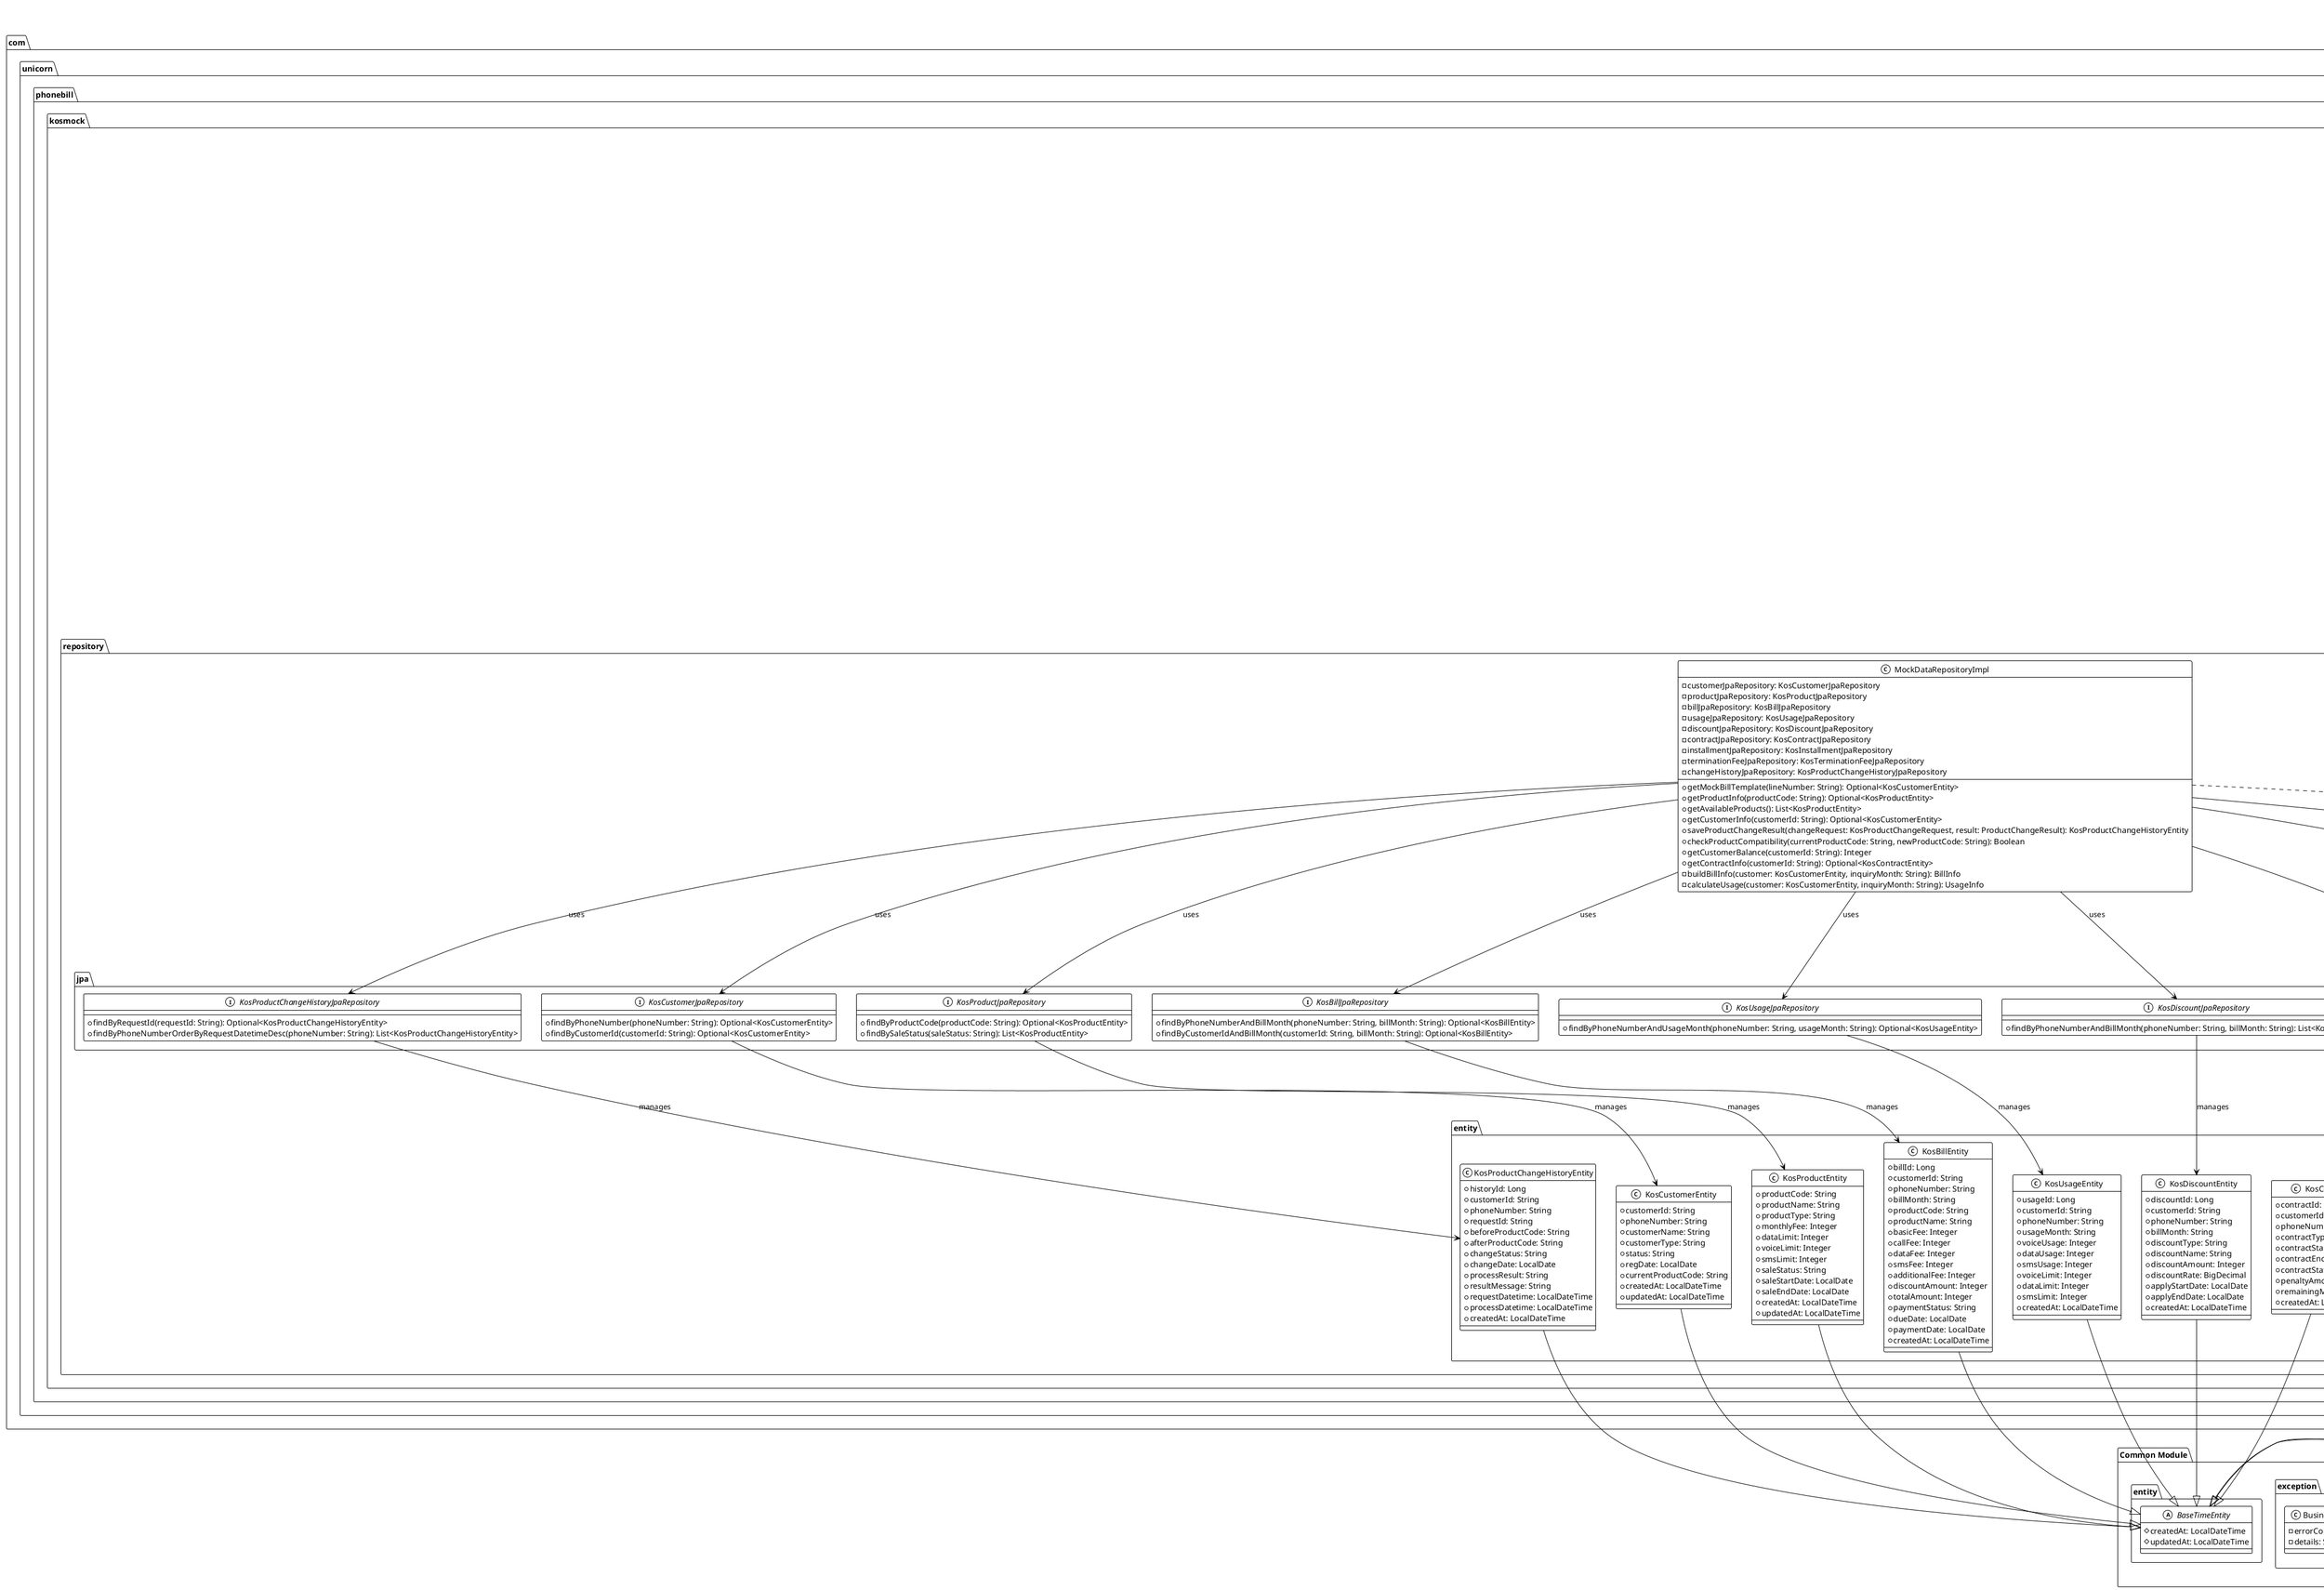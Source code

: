 @startuml
!theme mono

title KOS-Mock Service 클래스 설계 (상세)

package "com.unicorn.phonebill.kosmock" {
  
  package "controller" {
    class KosMockController {
      -kosMockService: KosMockService
      +getBillInfo(lineNumber: String, inquiryMonth: String): ResponseEntity<ApiResponse<MockBillResponse>>
      +processProductChange(changeRequest: KosProductChangeRequest): ResponseEntity<ApiResponse<MockProductChangeResponse>>
      +getCustomerInfo(customerId: String): ResponseEntity<ApiResponse<KosCustomerResponse>>
      +getAvailableProducts(): ResponseEntity<ApiResponse<List<KosProductResponse>>>
      +getLineStatus(lineNumber: String): ResponseEntity<ApiResponse<KosLineStatusResponse>>
      -validateBillRequest(lineNumber: String, inquiryMonth: String): void
      -validateProductChangeRequest(request: KosProductChangeRequest): void
    }
  }
  
  package "service" {
    class KosMockService {
      -billDataService: BillDataService
      -productDataService: ProductDataService
      -mockScenarioService: MockScenarioService
      +getBillInfo(lineNumber: String, inquiryMonth: String): MockBillResponse
      +processProductChange(changeRequest: KosProductChangeRequest): MockProductChangeResponse
      +getCustomerInfo(customerId: String): KosCustomerResponse
      +getAvailableProducts(): List<KosProductResponse>
      +getLineStatus(lineNumber: String): KosLineStatusResponse
      -logMockRequest(requestType: String, requestData: Object): void
      -updateMetrics(requestType: String, scenario: String, responseTime: long): void
    }
    
    class BillDataService {
      -mockDataRepository: MockDataRepository
      +generateBillData(lineNumber: String, inquiryMonth: String): BillInfo
      -calculateDynamicCharges(lineNumber: String, inquiryMonth: String): BillAmount
      -generateUsageData(lineNumber: String, inquiryMonth: String): UsageInfo
      -applyDiscounts(billAmount: BillAmount, lineNumber: String): List<DiscountInfo>
    }
    
    class ProductDataService {
      -mockDataRepository: MockDataRepository
      -productValidationService: ProductValidationService
      +executeProductChange(changeRequest: KosProductChangeRequest): ProductChangeResult
      +getProductInfo(productCode: String): KosProduct
      +getCustomerProducts(customerId: String): List<KosProduct>
      -calculateNewMonthlyFee(newProductCode: String): Integer
    }
    
    class ProductValidationService {
      -mockDataRepository: MockDataRepository
      +validateProductChange(changeRequest: KosProductChangeRequest): ValidationResult
      +checkProductCompatibility(currentProduct: String, newProduct: String): Boolean
      +checkCustomerEligibility(customerId: String, newProductCode: String): Boolean
      -validateContractConstraints(customerId: String): Boolean
      -validateBalance(customerId: String): Boolean
    }
    
    class MockScenarioService {
      -properties: MockProperties
      +determineScenario(lineNumber: String, inquiryMonth: String): MockScenario
      +determineProductChangeScenario(lineNumber: String, changeRequest: KosProductChangeRequest): MockScenario
      +simulateDelay(scenario: MockScenario): void
      -getScenarioByLineNumber(lineNumber: String): String
      -getScenarioByProductCodes(currentCode: String, newCode: String): String
    }
  }
  
  package "dto.request" {
    class KosBillRequest {
      +lineNumber: String
      +inquiryMonth: String
      +validate(): void
    }
    
    class KosProductChangeRequest {
      +transactionId: String
      +lineNumber: String
      +currentProductCode: String
      +newProductCode: String
      +changeReason: String
      +effectiveDate: String
      +validate(): void
    }
  }
  
  package "dto.response" {
    class MockBillResponse {
      +resultCode: String
      +resultMessage: String
      +billInfo: BillInfo
    }
    
    class MockProductChangeResponse {
      +resultCode: String
      +resultMessage: String
      +transactionId: String
      +changeInfo: ProductChangeResult
    }
    
    class KosCustomerResponse {
      +customerId: String
      +phoneNumber: String
      +customerName: String
      +customerType: String
      +status: String
      +currentProduct: KosProduct
    }
    
    class KosProductResponse {
      +productCode: String
      +productName: String
      +monthlyFee: Integer
      +dataLimit: Integer
      +voiceLimit: Integer
      +saleStatus: String
    }
    
    class KosLineStatusResponse {
      +lineNumber: String
      +status: String
      +activationDate: LocalDate
      +contractInfo: ContractInfo
    }
  }
  
  package "dto.model" {
    class BillInfo {
      +phoneNumber: String
      +billMonth: String
      +productName: String
      +contractInfo: ContractInfo
      +billAmount: BillAmount
      +discountInfo: List<DiscountInfo>
      +usage: UsageInfo
      +installment: InstallmentInfo
      +terminationFee: TerminationFeeInfo
      +billingPaymentInfo: BillingPaymentInfo
    }
    
    class ProductChangeResult {
      +lineNumber: String
      +newProductCode: String
      +newProductName: String
      +changeDate: String
      +effectiveDate: String
      +monthlyFee: Integer
      +processResult: String
      +resultMessage: String
    }
    
    class ContractInfo {
      +contractType: String
      +contractStartDate: LocalDate
      +contractEndDate: LocalDate
      +remainingMonths: Integer
      +penaltyAmount: Integer
    }
    
    class BillAmount {
      +basicFee: Integer
      +callFee: Integer
      +dataFee: Integer
      +smsFee: Integer
      +additionalFee: Integer
      +discountAmount: Integer
      +totalAmount: Integer
    }
    
    class UsageInfo {
      +voiceUsage: Integer
      +dataUsage: Integer
      +smsUsage: Integer
      +voiceLimit: Integer
      +dataLimit: Integer
      +smsLimit: Integer
    }
    
    class DiscountInfo {
      +discountType: String
      +discountName: String
      +discountAmount: Integer
      +discountRate: BigDecimal
    }
    
    class InstallmentInfo {
      +deviceModel: String
      +totalAmount: Integer
      +monthlyAmount: Integer
      +paidAmount: Integer
      +remainingAmount: Integer
      +remainingMonths: Integer
    }
    
    class TerminationFeeInfo {
      +contractPenalty: Integer
      +installmentRemaining: Integer
      +otherFees: Integer
      +totalFee: Integer
    }
    
    class BillingPaymentInfo {
      +dueDate: LocalDate
      +paymentDate: LocalDate
      +paymentStatus: String
    }
    
    class ValidationResult {
      +valid: Boolean
      +errorCode: String
      +errorMessage: String
      +errorDetails: String
    }
    
    class MockScenario {
      +type: String
      +delay: Long
      +errorCode: String
      +errorMessage: String
    }
    
    class KosProduct {
      +productCode: String
      +productName: String
      +productType: String
      +monthlyFee: Integer
      +dataLimit: Integer
      +voiceLimit: Integer
      +smsLimit: Integer
      +saleStatus: String
    }
  }
  
  package "repository" {
    interface MockDataRepository {
      +getMockBillTemplate(lineNumber: String): Optional<KosCustomerEntity>
      +getProductInfo(productCode: String): Optional<KosProductEntity>
      +getAvailableProducts(): List<KosProductEntity>
      +getCustomerInfo(customerId: String): Optional<KosCustomerEntity>
      +saveProductChangeResult(changeRequest: KosProductChangeRequest, result: ProductChangeResult): KosProductChangeHistoryEntity
      +checkProductCompatibility(currentProductCode: String, newProductCode: String): Boolean
      +getCustomerBalance(customerId: String): Integer
      +getContractInfo(customerId: String): Optional<KosContractEntity>
    }
    
    class MockDataRepositoryImpl {
      -customerJpaRepository: KosCustomerJpaRepository
      -productJpaRepository: KosProductJpaRepository
      -billJpaRepository: KosBillJpaRepository
      -usageJpaRepository: KosUsageJpaRepository
      -discountJpaRepository: KosDiscountJpaRepository
      -contractJpaRepository: KosContractJpaRepository
      -installmentJpaRepository: KosInstallmentJpaRepository
      -terminationFeeJpaRepository: KosTerminationFeeJpaRepository
      -changeHistoryJpaRepository: KosProductChangeHistoryJpaRepository
      +getMockBillTemplate(lineNumber: String): Optional<KosCustomerEntity>
      +getProductInfo(productCode: String): Optional<KosProductEntity>
      +getAvailableProducts(): List<KosProductEntity>
      +getCustomerInfo(customerId: String): Optional<KosCustomerEntity>
      +saveProductChangeResult(changeRequest: KosProductChangeRequest, result: ProductChangeResult): KosProductChangeHistoryEntity
      +checkProductCompatibility(currentProductCode: String, newProductCode: String): Boolean
      +getCustomerBalance(customerId: String): Integer
      +getContractInfo(customerId: String): Optional<KosContractEntity>
      -buildBillInfo(customer: KosCustomerEntity, inquiryMonth: String): BillInfo
      -calculateUsage(customer: KosCustomerEntity, inquiryMonth: String): UsageInfo
    }
  }
  
  package "repository.entity" {
    class KosCustomerEntity {
      +customerId: String
      +phoneNumber: String
      +customerName: String
      +customerType: String
      +status: String
      +regDate: LocalDate
      +currentProductCode: String
      +createdAt: LocalDateTime
      +updatedAt: LocalDateTime
    }
    
    class KosProductEntity {
      +productCode: String
      +productName: String
      +productType: String
      +monthlyFee: Integer
      +dataLimit: Integer
      +voiceLimit: Integer
      +smsLimit: Integer
      +saleStatus: String
      +saleStartDate: LocalDate
      +saleEndDate: LocalDate
      +createdAt: LocalDateTime
      +updatedAt: LocalDateTime
    }
    
    class KosBillEntity {
      +billId: Long
      +customerId: String
      +phoneNumber: String
      +billMonth: String
      +productCode: String
      +productName: String
      +basicFee: Integer
      +callFee: Integer
      +dataFee: Integer
      +smsFee: Integer
      +additionalFee: Integer
      +discountAmount: Integer
      +totalAmount: Integer
      +paymentStatus: String
      +dueDate: LocalDate
      +paymentDate: LocalDate
      +createdAt: LocalDateTime
    }
    
    class KosUsageEntity {
      +usageId: Long
      +customerId: String
      +phoneNumber: String
      +usageMonth: String
      +voiceUsage: Integer
      +dataUsage: Integer
      +smsUsage: Integer
      +voiceLimit: Integer
      +dataLimit: Integer
      +smsLimit: Integer
      +createdAt: LocalDateTime
    }
    
    class KosDiscountEntity {
      +discountId: Long
      +customerId: String
      +phoneNumber: String
      +billMonth: String
      +discountType: String
      +discountName: String
      +discountAmount: Integer
      +discountRate: BigDecimal
      +applyStartDate: LocalDate
      +applyEndDate: LocalDate
      +createdAt: LocalDateTime
    }
    
    class KosContractEntity {
      +contractId: Long
      +customerId: String
      +phoneNumber: String
      +contractType: String
      +contractStartDate: LocalDate
      +contractEndDate: LocalDate
      +contractStatus: String
      +penaltyAmount: Integer
      +remainingMonths: Integer
      +createdAt: LocalDateTime
    }
    
    class KosInstallmentEntity {
      +installmentId: Long
      +customerId: String
      +phoneNumber: String
      +deviceModel: String
      +totalAmount: Integer
      +monthlyAmount: Integer
      +paidAmount: Integer
      +remainingAmount: Integer
      +installmentMonths: Integer
      +remainingMonths: Integer
      +startDate: LocalDate
      +endDate: LocalDate
      +status: String
      +createdAt: LocalDateTime
    }
    
    class KosTerminationFeeEntity {
      +feeId: Long
      +customerId: String
      +phoneNumber: String
      +contractPenalty: Integer
      +installmentRemaining: Integer
      +otherFees: Integer
      +totalFee: Integer
      +calculatedDate: LocalDate
      +createdAt: LocalDateTime
    }
    
    class KosProductChangeHistoryEntity {
      +historyId: Long
      +customerId: String
      +phoneNumber: String
      +requestId: String
      +beforeProductCode: String
      +afterProductCode: String
      +changeStatus: String
      +changeDate: LocalDate
      +processResult: String
      +resultMessage: String
      +requestDatetime: LocalDateTime
      +processDatetime: LocalDateTime
      +createdAt: LocalDateTime
    }
  }
  
  package "repository.jpa" {
    interface KosCustomerJpaRepository {
      +findByPhoneNumber(phoneNumber: String): Optional<KosCustomerEntity>
      +findByCustomerId(customerId: String): Optional<KosCustomerEntity>
    }
    
    interface KosProductJpaRepository {
      +findByProductCode(productCode: String): Optional<KosProductEntity>
      +findBySaleStatus(saleStatus: String): List<KosProductEntity>
    }
    
    interface KosBillJpaRepository {
      +findByPhoneNumberAndBillMonth(phoneNumber: String, billMonth: String): Optional<KosBillEntity>
      +findByCustomerIdAndBillMonth(customerId: String, billMonth: String): Optional<KosBillEntity>
    }
    
    interface KosUsageJpaRepository {
      +findByPhoneNumberAndUsageMonth(phoneNumber: String, usageMonth: String): Optional<KosUsageEntity>
    }
    
    interface KosDiscountJpaRepository {
      +findByPhoneNumberAndBillMonth(phoneNumber: String, billMonth: String): List<KosDiscountEntity>
    }
    
    interface KosContractJpaRepository {
      +findByCustomerId(customerId: String): Optional<KosContractEntity>
      +findByPhoneNumber(phoneNumber: String): Optional<KosContractEntity>
    }
    
    interface KosInstallmentJpaRepository {
      +findByCustomerIdAndStatus(customerId: String, status: String): List<KosInstallmentEntity>
    }
    
    interface KosTerminationFeeJpaRepository {
      +findByCustomerId(customerId: String): Optional<KosTerminationFeeEntity>
    }
    
    interface KosProductChangeHistoryJpaRepository {
      +findByRequestId(requestId: String): Optional<KosProductChangeHistoryEntity>
      +findByPhoneNumberOrderByRequestDatetimeDesc(phoneNumber: String): List<KosProductChangeHistoryEntity>
    }
  }
  
  package "config" {
    class MockProperties {
      +scenario: MockScenarioProperties
      +delay: MockDelayProperties
      +error: MockErrorProperties
    }
    
    class MockScenarioProperties {
      +successLineNumbers: List<String>
      +noDataLineNumbers: List<String>
      +systemErrorLineNumbers: List<String>
      +timeoutLineNumbers: List<String>
    }
    
    class MockDelayProperties {
      +billInquiry: Long
      +productChange: Long
      +timeout: Long
    }
    
    class MockErrorProperties {
      +rate: Double
      +enabled: Boolean
    }
    
    class KosMockConfig {
      +mockProperties(): MockProperties
      +mockScenarioService(properties: MockProperties): MockScenarioService
      +taskExecutor(): ThreadPoolTaskExecutor
    }
  }
}

package "Common Module" {
  package "dto" {
    class ApiResponse<T> {
      -success: boolean
      -message: String
      -data: T
      -timestamp: LocalDateTime
    }
    
    class ErrorResponse {
      -code: String
      -message: String
      -details: String
      -timestamp: LocalDateTime
    }
  }
  
  package "entity" {
    abstract class BaseTimeEntity {
      #createdAt: LocalDateTime
      #updatedAt: LocalDateTime
    }
  }
  
  package "exception" {
    enum ErrorCode {
      BILL002("KOS 연동 실패")
      PROD001("상품변경 실패")
      SYS002("외부 연동 실패")
    }
    
    class BusinessException {
      -errorCode: ErrorCode
      -details: String
    }
  }
}

' 관계 설정
KosMockController --> KosMockService : uses
KosMockService --> BillDataService : uses
KosMockService --> ProductDataService : uses
KosMockService --> MockScenarioService : uses
BillDataService --> MockDataRepository : uses
ProductDataService --> MockDataRepository : uses
ProductDataService --> ProductValidationService : uses
ProductValidationService --> MockDataRepository : uses
MockScenarioService --> MockProperties : uses

MockDataRepositoryImpl ..|> MockDataRepository : implements
MockDataRepositoryImpl --> KosCustomerJpaRepository : uses
MockDataRepositoryImpl --> KosProductJpaRepository : uses
MockDataRepositoryImpl --> KosBillJpaRepository : uses
MockDataRepositoryImpl --> KosUsageJpaRepository : uses
MockDataRepositoryImpl --> KosDiscountJpaRepository : uses
MockDataRepositoryImpl --> KosContractJpaRepository : uses
MockDataRepositoryImpl --> KosInstallmentJpaRepository : uses
MockDataRepositoryImpl --> KosTerminationFeeJpaRepository : uses
MockDataRepositoryImpl --> KosProductChangeHistoryJpaRepository : uses

KosCustomerJpaRepository --> KosCustomerEntity : manages
KosProductJpaRepository --> KosProductEntity : manages
KosBillJpaRepository --> KosBillEntity : manages
KosUsageJpaRepository --> KosUsageEntity : manages
KosDiscountJpaRepository --> KosDiscountEntity : manages
KosContractJpaRepository --> KosContractEntity : manages
KosInstallmentJpaRepository --> KosInstallmentEntity : manages
KosTerminationFeeJpaRepository --> KosTerminationFeeEntity : manages
KosProductChangeHistoryJpaRepository --> KosProductChangeHistoryEntity : manages

' BaseTimeEntity 상속
KosCustomerEntity --|> BaseTimeEntity
KosProductEntity --|> BaseTimeEntity
KosBillEntity --|> BaseTimeEntity
KosUsageEntity --|> BaseTimeEntity
KosDiscountEntity --|> BaseTimeEntity
KosContractEntity --|> BaseTimeEntity
KosInstallmentEntity --|> BaseTimeEntity
KosTerminationFeeEntity --|> BaseTimeEntity
KosProductChangeHistoryEntity --|> BaseTimeEntity

' DTO 관계
KosMockController --> KosBillRequest : uses
KosMockController --> KosProductChangeRequest : uses
KosMockController --> MockBillResponse : creates
KosMockController --> MockProductChangeResponse : creates
KosMockController --> KosCustomerResponse : creates
KosMockController --> KosProductResponse : creates
KosMockController --> KosLineStatusResponse : creates

MockBillResponse --> BillInfo : contains
MockProductChangeResponse --> ProductChangeResult : contains
BillInfo --> ContractInfo : contains
BillInfo --> BillAmount : contains
BillInfo --> UsageInfo : contains
BillInfo --> InstallmentInfo : contains
BillInfo --> TerminationFeeInfo : contains
BillInfo --> BillingPaymentInfo : contains
BillInfo --> DiscountInfo : contains

' 공통 모듈 사용
KosMockController --> ApiResponse : uses
KosMockService --> BusinessException : throws
ProductValidationService --> ValidationResult : creates
MockScenarioService --> MockScenario : creates

@enduml